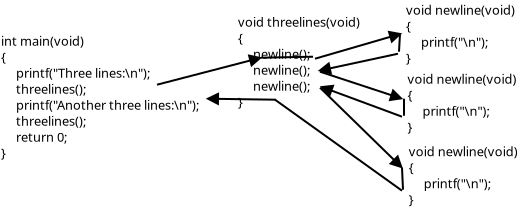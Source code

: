 <?xml version="1.0" encoding="UTF-8"?>
<dia:diagram xmlns:dia="http://www.lysator.liu.se/~alla/dia/">
  <dia:layer name="Background" visible="true" active="true">
    <dia:object type="Standard - Text" version="1" id="O0">
      <dia:attribute name="obj_pos">
        <dia:point val="3.4,5.6"/>
      </dia:attribute>
      <dia:attribute name="obj_bb">
        <dia:rectangle val="3.4,4.986;14.431,11.39"/>
      </dia:attribute>
      <dia:attribute name="text">
        <dia:composite type="text">
          <dia:attribute name="string">
            <dia:string>#int main(void)
{
     printf("Three lines:\n");
     threelines();
     printf("Another three lines:\n");
     threelines();
     return 0;
}#</dia:string>
          </dia:attribute>
          <dia:attribute name="font">
            <dia:font family="sans" style="0" name="Helvetica"/>
          </dia:attribute>
          <dia:attribute name="height">
            <dia:real val="0.8"/>
          </dia:attribute>
          <dia:attribute name="pos">
            <dia:point val="3.4,5.6"/>
          </dia:attribute>
          <dia:attribute name="color">
            <dia:color val="#000000"/>
          </dia:attribute>
          <dia:attribute name="alignment">
            <dia:enum val="0"/>
          </dia:attribute>
        </dia:composite>
      </dia:attribute>
      <dia:attribute name="valign">
        <dia:enum val="3"/>
      </dia:attribute>
    </dia:object>
    <dia:object type="Standard - Text" version="1" id="O1">
      <dia:attribute name="obj_pos">
        <dia:point val="15.25,4.65"/>
      </dia:attribute>
      <dia:attribute name="obj_bb">
        <dia:rectangle val="15.25,4.036;21.866,8.84"/>
      </dia:attribute>
      <dia:attribute name="text">
        <dia:composite type="text">
          <dia:attribute name="string">
            <dia:string>#void threelines(void)
{
     newline();
     newline();
     newline();
}#</dia:string>
          </dia:attribute>
          <dia:attribute name="font">
            <dia:font family="sans" style="0" name="Helvetica"/>
          </dia:attribute>
          <dia:attribute name="height">
            <dia:real val="0.8"/>
          </dia:attribute>
          <dia:attribute name="pos">
            <dia:point val="15.25,4.65"/>
          </dia:attribute>
          <dia:attribute name="color">
            <dia:color val="#000000"/>
          </dia:attribute>
          <dia:attribute name="alignment">
            <dia:enum val="0"/>
          </dia:attribute>
        </dia:composite>
      </dia:attribute>
      <dia:attribute name="valign">
        <dia:enum val="3"/>
      </dia:attribute>
    </dia:object>
    <dia:object type="Standard - Text" version="1" id="O2">
      <dia:attribute name="obj_pos">
        <dia:point val="23.65,4.05"/>
      </dia:attribute>
      <dia:attribute name="obj_bb">
        <dia:rectangle val="23.65,3.455;29.545,6.603"/>
      </dia:attribute>
      <dia:attribute name="text">
        <dia:composite type="text">
          <dia:attribute name="string">
            <dia:string>#void newline(void)
{
     printf("\n");
}#</dia:string>
          </dia:attribute>
          <dia:attribute name="font">
            <dia:font family="sans" style="0" name="Helvetica"/>
          </dia:attribute>
          <dia:attribute name="height">
            <dia:real val="0.8"/>
          </dia:attribute>
          <dia:attribute name="pos">
            <dia:point val="23.65,4.05"/>
          </dia:attribute>
          <dia:attribute name="color">
            <dia:color val="#000000"/>
          </dia:attribute>
          <dia:attribute name="alignment">
            <dia:enum val="0"/>
          </dia:attribute>
        </dia:composite>
      </dia:attribute>
      <dia:attribute name="valign">
        <dia:enum val="3"/>
      </dia:attribute>
    </dia:object>
    <dia:object type="Standard - Text" version="1" id="O3">
      <dia:attribute name="obj_pos">
        <dia:point val="23.72,7.508"/>
      </dia:attribute>
      <dia:attribute name="obj_bb">
        <dia:rectangle val="23.72,6.912;29.615,10.06"/>
      </dia:attribute>
      <dia:attribute name="text">
        <dia:composite type="text">
          <dia:attribute name="string">
            <dia:string>#void newline(void)
{
     printf("\n");
}#</dia:string>
          </dia:attribute>
          <dia:attribute name="font">
            <dia:font family="sans" style="0" name="Helvetica"/>
          </dia:attribute>
          <dia:attribute name="height">
            <dia:real val="0.8"/>
          </dia:attribute>
          <dia:attribute name="pos">
            <dia:point val="23.72,7.508"/>
          </dia:attribute>
          <dia:attribute name="color">
            <dia:color val="#000000"/>
          </dia:attribute>
          <dia:attribute name="alignment">
            <dia:enum val="0"/>
          </dia:attribute>
        </dia:composite>
      </dia:attribute>
      <dia:attribute name="valign">
        <dia:enum val="3"/>
      </dia:attribute>
    </dia:object>
    <dia:object type="Standard - Text" version="1" id="O4">
      <dia:attribute name="obj_pos">
        <dia:point val="23.79,11.123"/>
      </dia:attribute>
      <dia:attribute name="obj_bb">
        <dia:rectangle val="23.79,10.527;29.685,13.675"/>
      </dia:attribute>
      <dia:attribute name="text">
        <dia:composite type="text">
          <dia:attribute name="string">
            <dia:string>#void newline(void)
{
     printf("\n");
}#</dia:string>
          </dia:attribute>
          <dia:attribute name="font">
            <dia:font family="sans" style="0" name="Helvetica"/>
          </dia:attribute>
          <dia:attribute name="height">
            <dia:real val="0.8"/>
          </dia:attribute>
          <dia:attribute name="pos">
            <dia:point val="23.79,11.123"/>
          </dia:attribute>
          <dia:attribute name="color">
            <dia:color val="#000000"/>
          </dia:attribute>
          <dia:attribute name="alignment">
            <dia:enum val="0"/>
          </dia:attribute>
        </dia:composite>
      </dia:attribute>
      <dia:attribute name="valign">
        <dia:enum val="3"/>
      </dia:attribute>
    </dia:object>
    <dia:object type="Standard - PolyLine" version="0" id="O5">
      <dia:attribute name="obj_pos">
        <dia:point val="11.2,7.55"/>
      </dia:attribute>
      <dia:attribute name="obj_bb">
        <dia:rectangle val="11.139,6.018;16.508,7.611"/>
      </dia:attribute>
      <dia:attribute name="poly_points">
        <dia:point val="11.2,7.55"/>
        <dia:point val="16.4,6.2"/>
      </dia:attribute>
      <dia:attribute name="end_arrow">
        <dia:enum val="3"/>
      </dia:attribute>
      <dia:attribute name="end_arrow_length">
        <dia:real val="0.5"/>
      </dia:attribute>
      <dia:attribute name="end_arrow_width">
        <dia:real val="0.5"/>
      </dia:attribute>
    </dia:object>
    <dia:object type="Standard - Line" version="0" id="O6">
      <dia:attribute name="obj_pos">
        <dia:point val="19.1,6.25"/>
      </dia:attribute>
      <dia:attribute name="obj_bb">
        <dia:rectangle val="19.038,4.836;23.507,6.312"/>
      </dia:attribute>
      <dia:attribute name="conn_endpoints">
        <dia:point val="19.1,6.25"/>
        <dia:point val="23.4,5"/>
      </dia:attribute>
      <dia:attribute name="numcp">
        <dia:int val="1"/>
      </dia:attribute>
      <dia:attribute name="end_arrow">
        <dia:enum val="3"/>
      </dia:attribute>
      <dia:attribute name="end_arrow_length">
        <dia:real val="0.5"/>
      </dia:attribute>
      <dia:attribute name="end_arrow_width">
        <dia:real val="0.5"/>
      </dia:attribute>
    </dia:object>
    <dia:object type="Standard - Line" version="0" id="O7">
      <dia:attribute name="obj_pos">
        <dia:point val="23.35,5"/>
      </dia:attribute>
      <dia:attribute name="obj_bb">
        <dia:rectangle val="23.247,4.947;23.403,5.953"/>
      </dia:attribute>
      <dia:attribute name="conn_endpoints">
        <dia:point val="23.35,5"/>
        <dia:point val="23.3,5.9"/>
      </dia:attribute>
      <dia:attribute name="numcp">
        <dia:int val="1"/>
      </dia:attribute>
    </dia:object>
    <dia:object type="Standard - Line" version="0" id="O8">
      <dia:attribute name="obj_pos">
        <dia:point val="23.25,6"/>
      </dia:attribute>
      <dia:attribute name="obj_bb">
        <dia:rectangle val="19.191,5.941;23.309,7.058"/>
      </dia:attribute>
      <dia:attribute name="conn_endpoints">
        <dia:point val="23.25,6"/>
        <dia:point val="19.3,6.85"/>
      </dia:attribute>
      <dia:attribute name="numcp">
        <dia:int val="1"/>
      </dia:attribute>
      <dia:attribute name="end_arrow">
        <dia:enum val="3"/>
      </dia:attribute>
      <dia:attribute name="end_arrow_length">
        <dia:real val="0.5"/>
      </dia:attribute>
      <dia:attribute name="end_arrow_width">
        <dia:real val="0.5"/>
      </dia:attribute>
    </dia:object>
    <dia:object type="Standard - Line" version="0" id="O9">
      <dia:attribute name="obj_pos">
        <dia:point val="19.35,6.9"/>
      </dia:attribute>
      <dia:attribute name="obj_bb">
        <dia:rectangle val="19.287,6.837;23.556,8.394"/>
      </dia:attribute>
      <dia:attribute name="conn_endpoints">
        <dia:point val="19.35,6.9"/>
        <dia:point val="23.45,8.25"/>
      </dia:attribute>
      <dia:attribute name="numcp">
        <dia:int val="1"/>
      </dia:attribute>
      <dia:attribute name="end_arrow">
        <dia:enum val="3"/>
      </dia:attribute>
      <dia:attribute name="end_arrow_length">
        <dia:real val="0.5"/>
      </dia:attribute>
      <dia:attribute name="end_arrow_width">
        <dia:real val="0.5"/>
      </dia:attribute>
    </dia:object>
    <dia:object type="Standard - Line" version="0" id="O10">
      <dia:attribute name="obj_pos">
        <dia:point val="23.55,8.25"/>
      </dia:attribute>
      <dia:attribute name="obj_bb">
        <dia:rectangle val="23.5,8.2;23.6,9.15"/>
      </dia:attribute>
      <dia:attribute name="conn_endpoints">
        <dia:point val="23.55,8.25"/>
        <dia:point val="23.55,9.1"/>
      </dia:attribute>
      <dia:attribute name="numcp">
        <dia:int val="1"/>
      </dia:attribute>
    </dia:object>
    <dia:object type="Standard - Line" version="0" id="O11">
      <dia:attribute name="obj_pos">
        <dia:point val="23.45,9.15"/>
      </dia:attribute>
      <dia:attribute name="obj_bb">
        <dia:rectangle val="19.295,7.525;23.514,9.214"/>
      </dia:attribute>
      <dia:attribute name="conn_endpoints">
        <dia:point val="23.45,9.15"/>
        <dia:point val="19.4,7.65"/>
      </dia:attribute>
      <dia:attribute name="numcp">
        <dia:int val="1"/>
      </dia:attribute>
      <dia:attribute name="end_arrow">
        <dia:enum val="3"/>
      </dia:attribute>
      <dia:attribute name="end_arrow_length">
        <dia:real val="0.5"/>
      </dia:attribute>
      <dia:attribute name="end_arrow_width">
        <dia:real val="0.5"/>
      </dia:attribute>
    </dia:object>
    <dia:object type="Standard - Line" version="0" id="O12">
      <dia:attribute name="obj_pos">
        <dia:point val="19.35,7.7"/>
      </dia:attribute>
      <dia:attribute name="obj_bb">
        <dia:rectangle val="19.279,7.629;23.53,11.778"/>
      </dia:attribute>
      <dia:attribute name="conn_endpoints">
        <dia:point val="19.35,7.7"/>
        <dia:point val="23.45,11.7"/>
      </dia:attribute>
      <dia:attribute name="numcp">
        <dia:int val="1"/>
      </dia:attribute>
      <dia:attribute name="end_arrow">
        <dia:enum val="3"/>
      </dia:attribute>
      <dia:attribute name="end_arrow_length">
        <dia:real val="0.5"/>
      </dia:attribute>
      <dia:attribute name="end_arrow_width">
        <dia:real val="0.5"/>
      </dia:attribute>
    </dia:object>
    <dia:object type="Standard - Line" version="0" id="O13">
      <dia:attribute name="obj_pos">
        <dia:point val="23.45,11.7"/>
      </dia:attribute>
      <dia:attribute name="obj_bb">
        <dia:rectangle val="23.398,11.648;23.552,12.852"/>
      </dia:attribute>
      <dia:attribute name="conn_endpoints">
        <dia:point val="23.45,11.7"/>
        <dia:point val="23.5,12.8"/>
      </dia:attribute>
      <dia:attribute name="numcp">
        <dia:int val="1"/>
      </dia:attribute>
    </dia:object>
    <dia:object type="Standard - Line" version="0" id="O14">
      <dia:attribute name="obj_pos">
        <dia:point val="23.45,12.85"/>
      </dia:attribute>
      <dia:attribute name="obj_bb">
        <dia:rectangle val="17.03,8.23;23.52,12.92"/>
      </dia:attribute>
      <dia:attribute name="conn_endpoints">
        <dia:point val="23.45,12.85"/>
        <dia:point val="17.1,8.3"/>
      </dia:attribute>
      <dia:attribute name="numcp">
        <dia:int val="1"/>
      </dia:attribute>
    </dia:object>
    <dia:object type="Standard - Line" version="0" id="O15">
      <dia:attribute name="obj_pos">
        <dia:point val="16.4,6.2"/>
      </dia:attribute>
      <dia:attribute name="obj_bb">
        <dia:rectangle val="16.349,6.099;19.051,6.251"/>
      </dia:attribute>
      <dia:attribute name="conn_endpoints">
        <dia:point val="16.4,6.2"/>
        <dia:point val="19,6.15"/>
      </dia:attribute>
      <dia:attribute name="numcp">
        <dia:int val="1"/>
      </dia:attribute>
    </dia:object>
    <dia:object type="Standard - Line" version="0" id="O16">
      <dia:attribute name="obj_pos">
        <dia:point val="17.15,8.3"/>
      </dia:attribute>
      <dia:attribute name="obj_bb">
        <dia:rectangle val="13.588,7.927;17.201,8.589"/>
      </dia:attribute>
      <dia:attribute name="conn_endpoints">
        <dia:point val="17.15,8.3"/>
        <dia:point val="13.7,8.25"/>
      </dia:attribute>
      <dia:attribute name="numcp">
        <dia:int val="1"/>
      </dia:attribute>
      <dia:attribute name="end_arrow">
        <dia:enum val="3"/>
      </dia:attribute>
      <dia:attribute name="end_arrow_length">
        <dia:real val="0.5"/>
      </dia:attribute>
      <dia:attribute name="end_arrow_width">
        <dia:real val="0.5"/>
      </dia:attribute>
    </dia:object>
  </dia:layer>
</dia:diagram>
